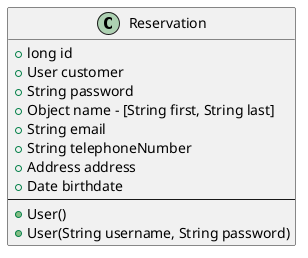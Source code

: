@startuml classdiagram
left to right direction

class Reservation {
  +long id
  +User customer
  +String password
  +Object name - [String first, String last]
  +String email
  +String telephoneNumber
  +Address address
  +Date birthdate
  --
  +User()
  +User(String username, String password)
}


@enduml